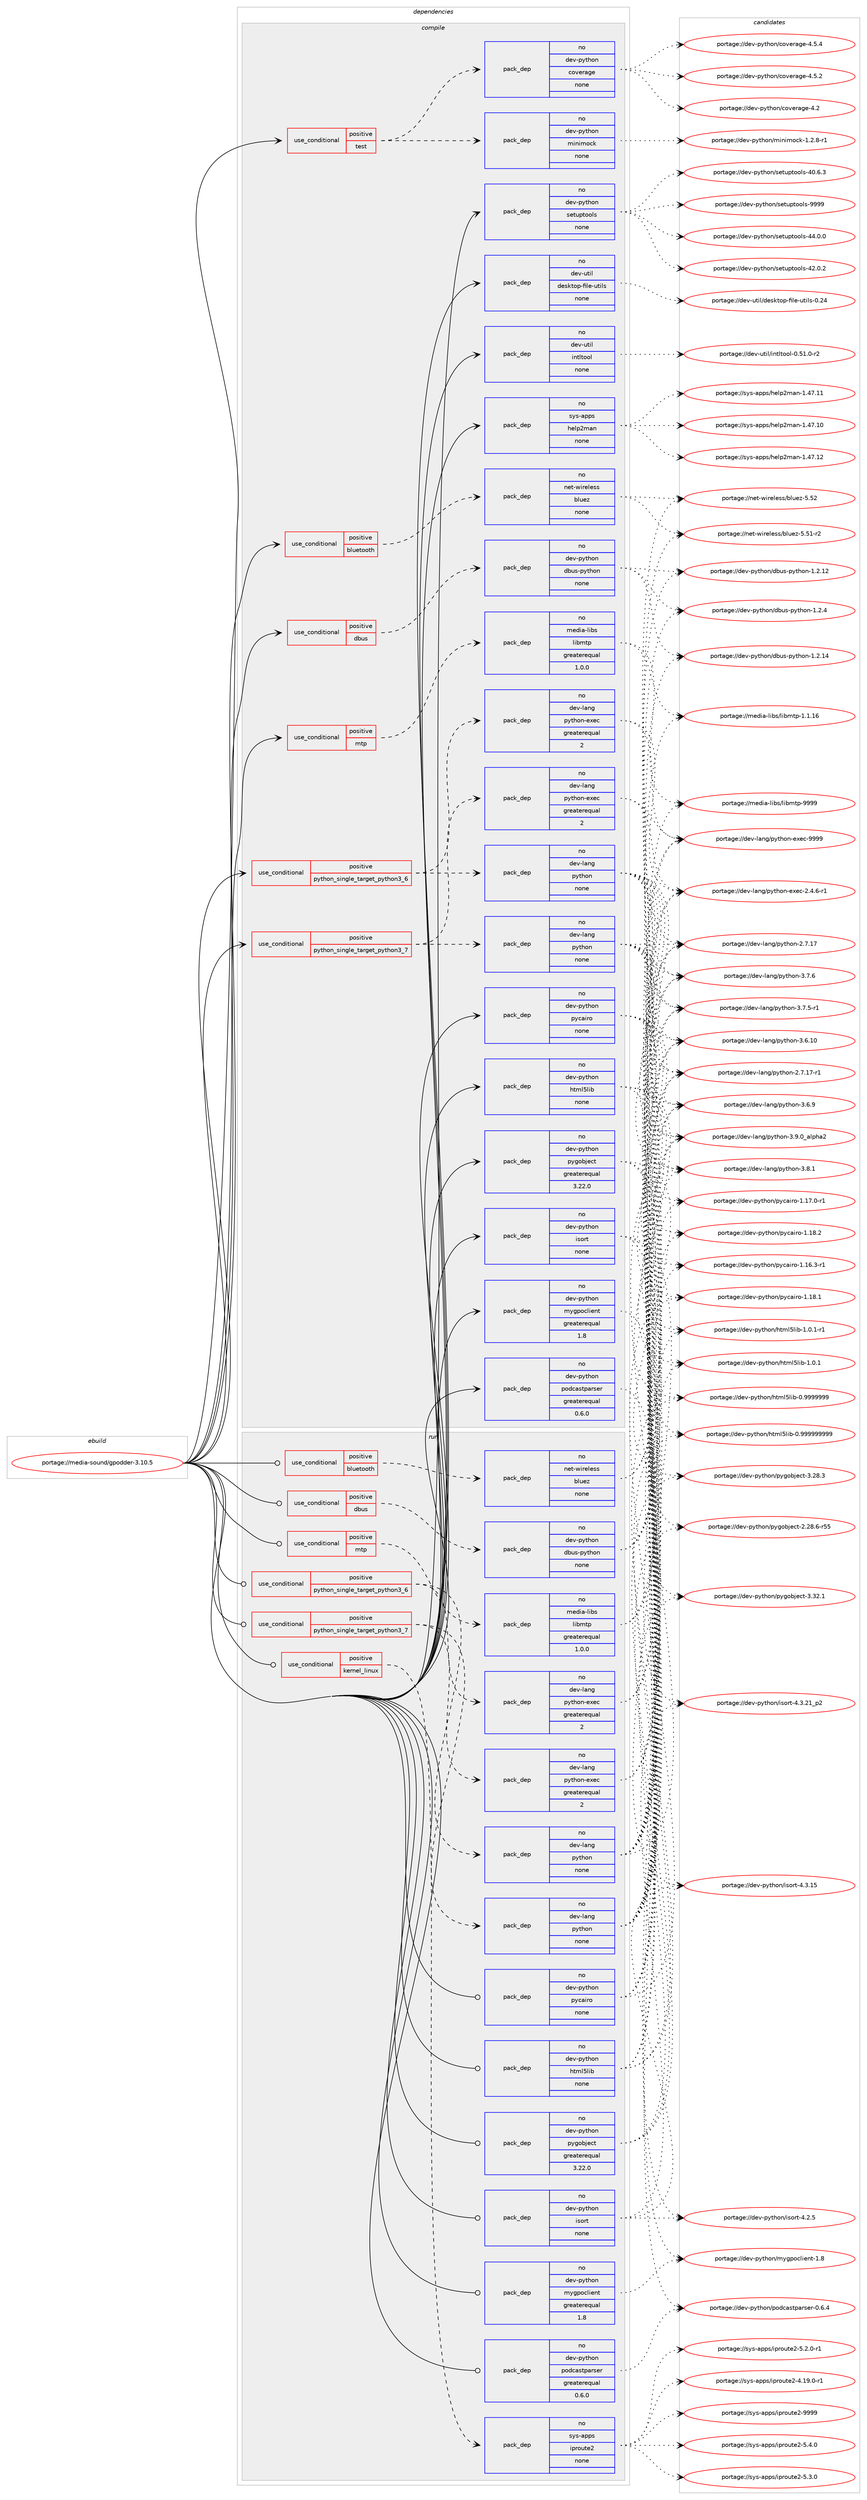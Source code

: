 digraph prolog {

# *************
# Graph options
# *************

newrank=true;
concentrate=true;
compound=true;
graph [rankdir=LR,fontname=Helvetica,fontsize=10,ranksep=1.5];#, ranksep=2.5, nodesep=0.2];
edge  [arrowhead=vee];
node  [fontname=Helvetica,fontsize=10];

# **********
# The ebuild
# **********

subgraph cluster_leftcol {
color=gray;
label=<<i>ebuild</i>>;
id [label="portage://media-sound/gpodder-3.10.5", color=red, width=4, href="../media-sound/gpodder-3.10.5.svg"];
}

# ****************
# The dependencies
# ****************

subgraph cluster_midcol {
color=gray;
label=<<i>dependencies</i>>;
subgraph cluster_compile {
fillcolor="#eeeeee";
style=filled;
label=<<i>compile</i>>;
subgraph cond43776 {
dependency193084 [label=<<TABLE BORDER="0" CELLBORDER="1" CELLSPACING="0" CELLPADDING="4"><TR><TD ROWSPAN="3" CELLPADDING="10">use_conditional</TD></TR><TR><TD>positive</TD></TR><TR><TD>bluetooth</TD></TR></TABLE>>, shape=none, color=red];
subgraph pack146350 {
dependency193085 [label=<<TABLE BORDER="0" CELLBORDER="1" CELLSPACING="0" CELLPADDING="4" WIDTH="220"><TR><TD ROWSPAN="6" CELLPADDING="30">pack_dep</TD></TR><TR><TD WIDTH="110">no</TD></TR><TR><TD>net-wireless</TD></TR><TR><TD>bluez</TD></TR><TR><TD>none</TD></TR><TR><TD></TD></TR></TABLE>>, shape=none, color=blue];
}
dependency193084:e -> dependency193085:w [weight=20,style="dashed",arrowhead="vee"];
}
id:e -> dependency193084:w [weight=20,style="solid",arrowhead="vee"];
subgraph cond43777 {
dependency193086 [label=<<TABLE BORDER="0" CELLBORDER="1" CELLSPACING="0" CELLPADDING="4"><TR><TD ROWSPAN="3" CELLPADDING="10">use_conditional</TD></TR><TR><TD>positive</TD></TR><TR><TD>dbus</TD></TR></TABLE>>, shape=none, color=red];
subgraph pack146351 {
dependency193087 [label=<<TABLE BORDER="0" CELLBORDER="1" CELLSPACING="0" CELLPADDING="4" WIDTH="220"><TR><TD ROWSPAN="6" CELLPADDING="30">pack_dep</TD></TR><TR><TD WIDTH="110">no</TD></TR><TR><TD>dev-python</TD></TR><TR><TD>dbus-python</TD></TR><TR><TD>none</TD></TR><TR><TD></TD></TR></TABLE>>, shape=none, color=blue];
}
dependency193086:e -> dependency193087:w [weight=20,style="dashed",arrowhead="vee"];
}
id:e -> dependency193086:w [weight=20,style="solid",arrowhead="vee"];
subgraph cond43778 {
dependency193088 [label=<<TABLE BORDER="0" CELLBORDER="1" CELLSPACING="0" CELLPADDING="4"><TR><TD ROWSPAN="3" CELLPADDING="10">use_conditional</TD></TR><TR><TD>positive</TD></TR><TR><TD>mtp</TD></TR></TABLE>>, shape=none, color=red];
subgraph pack146352 {
dependency193089 [label=<<TABLE BORDER="0" CELLBORDER="1" CELLSPACING="0" CELLPADDING="4" WIDTH="220"><TR><TD ROWSPAN="6" CELLPADDING="30">pack_dep</TD></TR><TR><TD WIDTH="110">no</TD></TR><TR><TD>media-libs</TD></TR><TR><TD>libmtp</TD></TR><TR><TD>greaterequal</TD></TR><TR><TD>1.0.0</TD></TR></TABLE>>, shape=none, color=blue];
}
dependency193088:e -> dependency193089:w [weight=20,style="dashed",arrowhead="vee"];
}
id:e -> dependency193088:w [weight=20,style="solid",arrowhead="vee"];
subgraph cond43779 {
dependency193090 [label=<<TABLE BORDER="0" CELLBORDER="1" CELLSPACING="0" CELLPADDING="4"><TR><TD ROWSPAN="3" CELLPADDING="10">use_conditional</TD></TR><TR><TD>positive</TD></TR><TR><TD>python_single_target_python3_6</TD></TR></TABLE>>, shape=none, color=red];
subgraph pack146353 {
dependency193091 [label=<<TABLE BORDER="0" CELLBORDER="1" CELLSPACING="0" CELLPADDING="4" WIDTH="220"><TR><TD ROWSPAN="6" CELLPADDING="30">pack_dep</TD></TR><TR><TD WIDTH="110">no</TD></TR><TR><TD>dev-lang</TD></TR><TR><TD>python</TD></TR><TR><TD>none</TD></TR><TR><TD></TD></TR></TABLE>>, shape=none, color=blue];
}
dependency193090:e -> dependency193091:w [weight=20,style="dashed",arrowhead="vee"];
subgraph pack146354 {
dependency193092 [label=<<TABLE BORDER="0" CELLBORDER="1" CELLSPACING="0" CELLPADDING="4" WIDTH="220"><TR><TD ROWSPAN="6" CELLPADDING="30">pack_dep</TD></TR><TR><TD WIDTH="110">no</TD></TR><TR><TD>dev-lang</TD></TR><TR><TD>python-exec</TD></TR><TR><TD>greaterequal</TD></TR><TR><TD>2</TD></TR></TABLE>>, shape=none, color=blue];
}
dependency193090:e -> dependency193092:w [weight=20,style="dashed",arrowhead="vee"];
}
id:e -> dependency193090:w [weight=20,style="solid",arrowhead="vee"];
subgraph cond43780 {
dependency193093 [label=<<TABLE BORDER="0" CELLBORDER="1" CELLSPACING="0" CELLPADDING="4"><TR><TD ROWSPAN="3" CELLPADDING="10">use_conditional</TD></TR><TR><TD>positive</TD></TR><TR><TD>python_single_target_python3_7</TD></TR></TABLE>>, shape=none, color=red];
subgraph pack146355 {
dependency193094 [label=<<TABLE BORDER="0" CELLBORDER="1" CELLSPACING="0" CELLPADDING="4" WIDTH="220"><TR><TD ROWSPAN="6" CELLPADDING="30">pack_dep</TD></TR><TR><TD WIDTH="110">no</TD></TR><TR><TD>dev-lang</TD></TR><TR><TD>python</TD></TR><TR><TD>none</TD></TR><TR><TD></TD></TR></TABLE>>, shape=none, color=blue];
}
dependency193093:e -> dependency193094:w [weight=20,style="dashed",arrowhead="vee"];
subgraph pack146356 {
dependency193095 [label=<<TABLE BORDER="0" CELLBORDER="1" CELLSPACING="0" CELLPADDING="4" WIDTH="220"><TR><TD ROWSPAN="6" CELLPADDING="30">pack_dep</TD></TR><TR><TD WIDTH="110">no</TD></TR><TR><TD>dev-lang</TD></TR><TR><TD>python-exec</TD></TR><TR><TD>greaterequal</TD></TR><TR><TD>2</TD></TR></TABLE>>, shape=none, color=blue];
}
dependency193093:e -> dependency193095:w [weight=20,style="dashed",arrowhead="vee"];
}
id:e -> dependency193093:w [weight=20,style="solid",arrowhead="vee"];
subgraph cond43781 {
dependency193096 [label=<<TABLE BORDER="0" CELLBORDER="1" CELLSPACING="0" CELLPADDING="4"><TR><TD ROWSPAN="3" CELLPADDING="10">use_conditional</TD></TR><TR><TD>positive</TD></TR><TR><TD>test</TD></TR></TABLE>>, shape=none, color=red];
subgraph pack146357 {
dependency193097 [label=<<TABLE BORDER="0" CELLBORDER="1" CELLSPACING="0" CELLPADDING="4" WIDTH="220"><TR><TD ROWSPAN="6" CELLPADDING="30">pack_dep</TD></TR><TR><TD WIDTH="110">no</TD></TR><TR><TD>dev-python</TD></TR><TR><TD>minimock</TD></TR><TR><TD>none</TD></TR><TR><TD></TD></TR></TABLE>>, shape=none, color=blue];
}
dependency193096:e -> dependency193097:w [weight=20,style="dashed",arrowhead="vee"];
subgraph pack146358 {
dependency193098 [label=<<TABLE BORDER="0" CELLBORDER="1" CELLSPACING="0" CELLPADDING="4" WIDTH="220"><TR><TD ROWSPAN="6" CELLPADDING="30">pack_dep</TD></TR><TR><TD WIDTH="110">no</TD></TR><TR><TD>dev-python</TD></TR><TR><TD>coverage</TD></TR><TR><TD>none</TD></TR><TR><TD></TD></TR></TABLE>>, shape=none, color=blue];
}
dependency193096:e -> dependency193098:w [weight=20,style="dashed",arrowhead="vee"];
}
id:e -> dependency193096:w [weight=20,style="solid",arrowhead="vee"];
subgraph pack146359 {
dependency193099 [label=<<TABLE BORDER="0" CELLBORDER="1" CELLSPACING="0" CELLPADDING="4" WIDTH="220"><TR><TD ROWSPAN="6" CELLPADDING="30">pack_dep</TD></TR><TR><TD WIDTH="110">no</TD></TR><TR><TD>dev-python</TD></TR><TR><TD>html5lib</TD></TR><TR><TD>none</TD></TR><TR><TD></TD></TR></TABLE>>, shape=none, color=blue];
}
id:e -> dependency193099:w [weight=20,style="solid",arrowhead="vee"];
subgraph pack146360 {
dependency193100 [label=<<TABLE BORDER="0" CELLBORDER="1" CELLSPACING="0" CELLPADDING="4" WIDTH="220"><TR><TD ROWSPAN="6" CELLPADDING="30">pack_dep</TD></TR><TR><TD WIDTH="110">no</TD></TR><TR><TD>dev-python</TD></TR><TR><TD>isort</TD></TR><TR><TD>none</TD></TR><TR><TD></TD></TR></TABLE>>, shape=none, color=blue];
}
id:e -> dependency193100:w [weight=20,style="solid",arrowhead="vee"];
subgraph pack146361 {
dependency193101 [label=<<TABLE BORDER="0" CELLBORDER="1" CELLSPACING="0" CELLPADDING="4" WIDTH="220"><TR><TD ROWSPAN="6" CELLPADDING="30">pack_dep</TD></TR><TR><TD WIDTH="110">no</TD></TR><TR><TD>dev-python</TD></TR><TR><TD>mygpoclient</TD></TR><TR><TD>greaterequal</TD></TR><TR><TD>1.8</TD></TR></TABLE>>, shape=none, color=blue];
}
id:e -> dependency193101:w [weight=20,style="solid",arrowhead="vee"];
subgraph pack146362 {
dependency193102 [label=<<TABLE BORDER="0" CELLBORDER="1" CELLSPACING="0" CELLPADDING="4" WIDTH="220"><TR><TD ROWSPAN="6" CELLPADDING="30">pack_dep</TD></TR><TR><TD WIDTH="110">no</TD></TR><TR><TD>dev-python</TD></TR><TR><TD>podcastparser</TD></TR><TR><TD>greaterequal</TD></TR><TR><TD>0.6.0</TD></TR></TABLE>>, shape=none, color=blue];
}
id:e -> dependency193102:w [weight=20,style="solid",arrowhead="vee"];
subgraph pack146363 {
dependency193103 [label=<<TABLE BORDER="0" CELLBORDER="1" CELLSPACING="0" CELLPADDING="4" WIDTH="220"><TR><TD ROWSPAN="6" CELLPADDING="30">pack_dep</TD></TR><TR><TD WIDTH="110">no</TD></TR><TR><TD>dev-python</TD></TR><TR><TD>pycairo</TD></TR><TR><TD>none</TD></TR><TR><TD></TD></TR></TABLE>>, shape=none, color=blue];
}
id:e -> dependency193103:w [weight=20,style="solid",arrowhead="vee"];
subgraph pack146364 {
dependency193104 [label=<<TABLE BORDER="0" CELLBORDER="1" CELLSPACING="0" CELLPADDING="4" WIDTH="220"><TR><TD ROWSPAN="6" CELLPADDING="30">pack_dep</TD></TR><TR><TD WIDTH="110">no</TD></TR><TR><TD>dev-python</TD></TR><TR><TD>pygobject</TD></TR><TR><TD>greaterequal</TD></TR><TR><TD>3.22.0</TD></TR></TABLE>>, shape=none, color=blue];
}
id:e -> dependency193104:w [weight=20,style="solid",arrowhead="vee"];
subgraph pack146365 {
dependency193105 [label=<<TABLE BORDER="0" CELLBORDER="1" CELLSPACING="0" CELLPADDING="4" WIDTH="220"><TR><TD ROWSPAN="6" CELLPADDING="30">pack_dep</TD></TR><TR><TD WIDTH="110">no</TD></TR><TR><TD>dev-python</TD></TR><TR><TD>setuptools</TD></TR><TR><TD>none</TD></TR><TR><TD></TD></TR></TABLE>>, shape=none, color=blue];
}
id:e -> dependency193105:w [weight=20,style="solid",arrowhead="vee"];
subgraph pack146366 {
dependency193106 [label=<<TABLE BORDER="0" CELLBORDER="1" CELLSPACING="0" CELLPADDING="4" WIDTH="220"><TR><TD ROWSPAN="6" CELLPADDING="30">pack_dep</TD></TR><TR><TD WIDTH="110">no</TD></TR><TR><TD>dev-util</TD></TR><TR><TD>desktop-file-utils</TD></TR><TR><TD>none</TD></TR><TR><TD></TD></TR></TABLE>>, shape=none, color=blue];
}
id:e -> dependency193106:w [weight=20,style="solid",arrowhead="vee"];
subgraph pack146367 {
dependency193107 [label=<<TABLE BORDER="0" CELLBORDER="1" CELLSPACING="0" CELLPADDING="4" WIDTH="220"><TR><TD ROWSPAN="6" CELLPADDING="30">pack_dep</TD></TR><TR><TD WIDTH="110">no</TD></TR><TR><TD>dev-util</TD></TR><TR><TD>intltool</TD></TR><TR><TD>none</TD></TR><TR><TD></TD></TR></TABLE>>, shape=none, color=blue];
}
id:e -> dependency193107:w [weight=20,style="solid",arrowhead="vee"];
subgraph pack146368 {
dependency193108 [label=<<TABLE BORDER="0" CELLBORDER="1" CELLSPACING="0" CELLPADDING="4" WIDTH="220"><TR><TD ROWSPAN="6" CELLPADDING="30">pack_dep</TD></TR><TR><TD WIDTH="110">no</TD></TR><TR><TD>sys-apps</TD></TR><TR><TD>help2man</TD></TR><TR><TD>none</TD></TR><TR><TD></TD></TR></TABLE>>, shape=none, color=blue];
}
id:e -> dependency193108:w [weight=20,style="solid",arrowhead="vee"];
}
subgraph cluster_compileandrun {
fillcolor="#eeeeee";
style=filled;
label=<<i>compile and run</i>>;
}
subgraph cluster_run {
fillcolor="#eeeeee";
style=filled;
label=<<i>run</i>>;
subgraph cond43782 {
dependency193109 [label=<<TABLE BORDER="0" CELLBORDER="1" CELLSPACING="0" CELLPADDING="4"><TR><TD ROWSPAN="3" CELLPADDING="10">use_conditional</TD></TR><TR><TD>positive</TD></TR><TR><TD>bluetooth</TD></TR></TABLE>>, shape=none, color=red];
subgraph pack146369 {
dependency193110 [label=<<TABLE BORDER="0" CELLBORDER="1" CELLSPACING="0" CELLPADDING="4" WIDTH="220"><TR><TD ROWSPAN="6" CELLPADDING="30">pack_dep</TD></TR><TR><TD WIDTH="110">no</TD></TR><TR><TD>net-wireless</TD></TR><TR><TD>bluez</TD></TR><TR><TD>none</TD></TR><TR><TD></TD></TR></TABLE>>, shape=none, color=blue];
}
dependency193109:e -> dependency193110:w [weight=20,style="dashed",arrowhead="vee"];
}
id:e -> dependency193109:w [weight=20,style="solid",arrowhead="odot"];
subgraph cond43783 {
dependency193111 [label=<<TABLE BORDER="0" CELLBORDER="1" CELLSPACING="0" CELLPADDING="4"><TR><TD ROWSPAN="3" CELLPADDING="10">use_conditional</TD></TR><TR><TD>positive</TD></TR><TR><TD>dbus</TD></TR></TABLE>>, shape=none, color=red];
subgraph pack146370 {
dependency193112 [label=<<TABLE BORDER="0" CELLBORDER="1" CELLSPACING="0" CELLPADDING="4" WIDTH="220"><TR><TD ROWSPAN="6" CELLPADDING="30">pack_dep</TD></TR><TR><TD WIDTH="110">no</TD></TR><TR><TD>dev-python</TD></TR><TR><TD>dbus-python</TD></TR><TR><TD>none</TD></TR><TR><TD></TD></TR></TABLE>>, shape=none, color=blue];
}
dependency193111:e -> dependency193112:w [weight=20,style="dashed",arrowhead="vee"];
}
id:e -> dependency193111:w [weight=20,style="solid",arrowhead="odot"];
subgraph cond43784 {
dependency193113 [label=<<TABLE BORDER="0" CELLBORDER="1" CELLSPACING="0" CELLPADDING="4"><TR><TD ROWSPAN="3" CELLPADDING="10">use_conditional</TD></TR><TR><TD>positive</TD></TR><TR><TD>kernel_linux</TD></TR></TABLE>>, shape=none, color=red];
subgraph pack146371 {
dependency193114 [label=<<TABLE BORDER="0" CELLBORDER="1" CELLSPACING="0" CELLPADDING="4" WIDTH="220"><TR><TD ROWSPAN="6" CELLPADDING="30">pack_dep</TD></TR><TR><TD WIDTH="110">no</TD></TR><TR><TD>sys-apps</TD></TR><TR><TD>iproute2</TD></TR><TR><TD>none</TD></TR><TR><TD></TD></TR></TABLE>>, shape=none, color=blue];
}
dependency193113:e -> dependency193114:w [weight=20,style="dashed",arrowhead="vee"];
}
id:e -> dependency193113:w [weight=20,style="solid",arrowhead="odot"];
subgraph cond43785 {
dependency193115 [label=<<TABLE BORDER="0" CELLBORDER="1" CELLSPACING="0" CELLPADDING="4"><TR><TD ROWSPAN="3" CELLPADDING="10">use_conditional</TD></TR><TR><TD>positive</TD></TR><TR><TD>mtp</TD></TR></TABLE>>, shape=none, color=red];
subgraph pack146372 {
dependency193116 [label=<<TABLE BORDER="0" CELLBORDER="1" CELLSPACING="0" CELLPADDING="4" WIDTH="220"><TR><TD ROWSPAN="6" CELLPADDING="30">pack_dep</TD></TR><TR><TD WIDTH="110">no</TD></TR><TR><TD>media-libs</TD></TR><TR><TD>libmtp</TD></TR><TR><TD>greaterequal</TD></TR><TR><TD>1.0.0</TD></TR></TABLE>>, shape=none, color=blue];
}
dependency193115:e -> dependency193116:w [weight=20,style="dashed",arrowhead="vee"];
}
id:e -> dependency193115:w [weight=20,style="solid",arrowhead="odot"];
subgraph cond43786 {
dependency193117 [label=<<TABLE BORDER="0" CELLBORDER="1" CELLSPACING="0" CELLPADDING="4"><TR><TD ROWSPAN="3" CELLPADDING="10">use_conditional</TD></TR><TR><TD>positive</TD></TR><TR><TD>python_single_target_python3_6</TD></TR></TABLE>>, shape=none, color=red];
subgraph pack146373 {
dependency193118 [label=<<TABLE BORDER="0" CELLBORDER="1" CELLSPACING="0" CELLPADDING="4" WIDTH="220"><TR><TD ROWSPAN="6" CELLPADDING="30">pack_dep</TD></TR><TR><TD WIDTH="110">no</TD></TR><TR><TD>dev-lang</TD></TR><TR><TD>python</TD></TR><TR><TD>none</TD></TR><TR><TD></TD></TR></TABLE>>, shape=none, color=blue];
}
dependency193117:e -> dependency193118:w [weight=20,style="dashed",arrowhead="vee"];
subgraph pack146374 {
dependency193119 [label=<<TABLE BORDER="0" CELLBORDER="1" CELLSPACING="0" CELLPADDING="4" WIDTH="220"><TR><TD ROWSPAN="6" CELLPADDING="30">pack_dep</TD></TR><TR><TD WIDTH="110">no</TD></TR><TR><TD>dev-lang</TD></TR><TR><TD>python-exec</TD></TR><TR><TD>greaterequal</TD></TR><TR><TD>2</TD></TR></TABLE>>, shape=none, color=blue];
}
dependency193117:e -> dependency193119:w [weight=20,style="dashed",arrowhead="vee"];
}
id:e -> dependency193117:w [weight=20,style="solid",arrowhead="odot"];
subgraph cond43787 {
dependency193120 [label=<<TABLE BORDER="0" CELLBORDER="1" CELLSPACING="0" CELLPADDING="4"><TR><TD ROWSPAN="3" CELLPADDING="10">use_conditional</TD></TR><TR><TD>positive</TD></TR><TR><TD>python_single_target_python3_7</TD></TR></TABLE>>, shape=none, color=red];
subgraph pack146375 {
dependency193121 [label=<<TABLE BORDER="0" CELLBORDER="1" CELLSPACING="0" CELLPADDING="4" WIDTH="220"><TR><TD ROWSPAN="6" CELLPADDING="30">pack_dep</TD></TR><TR><TD WIDTH="110">no</TD></TR><TR><TD>dev-lang</TD></TR><TR><TD>python</TD></TR><TR><TD>none</TD></TR><TR><TD></TD></TR></TABLE>>, shape=none, color=blue];
}
dependency193120:e -> dependency193121:w [weight=20,style="dashed",arrowhead="vee"];
subgraph pack146376 {
dependency193122 [label=<<TABLE BORDER="0" CELLBORDER="1" CELLSPACING="0" CELLPADDING="4" WIDTH="220"><TR><TD ROWSPAN="6" CELLPADDING="30">pack_dep</TD></TR><TR><TD WIDTH="110">no</TD></TR><TR><TD>dev-lang</TD></TR><TR><TD>python-exec</TD></TR><TR><TD>greaterequal</TD></TR><TR><TD>2</TD></TR></TABLE>>, shape=none, color=blue];
}
dependency193120:e -> dependency193122:w [weight=20,style="dashed",arrowhead="vee"];
}
id:e -> dependency193120:w [weight=20,style="solid",arrowhead="odot"];
subgraph pack146377 {
dependency193123 [label=<<TABLE BORDER="0" CELLBORDER="1" CELLSPACING="0" CELLPADDING="4" WIDTH="220"><TR><TD ROWSPAN="6" CELLPADDING="30">pack_dep</TD></TR><TR><TD WIDTH="110">no</TD></TR><TR><TD>dev-python</TD></TR><TR><TD>html5lib</TD></TR><TR><TD>none</TD></TR><TR><TD></TD></TR></TABLE>>, shape=none, color=blue];
}
id:e -> dependency193123:w [weight=20,style="solid",arrowhead="odot"];
subgraph pack146378 {
dependency193124 [label=<<TABLE BORDER="0" CELLBORDER="1" CELLSPACING="0" CELLPADDING="4" WIDTH="220"><TR><TD ROWSPAN="6" CELLPADDING="30">pack_dep</TD></TR><TR><TD WIDTH="110">no</TD></TR><TR><TD>dev-python</TD></TR><TR><TD>isort</TD></TR><TR><TD>none</TD></TR><TR><TD></TD></TR></TABLE>>, shape=none, color=blue];
}
id:e -> dependency193124:w [weight=20,style="solid",arrowhead="odot"];
subgraph pack146379 {
dependency193125 [label=<<TABLE BORDER="0" CELLBORDER="1" CELLSPACING="0" CELLPADDING="4" WIDTH="220"><TR><TD ROWSPAN="6" CELLPADDING="30">pack_dep</TD></TR><TR><TD WIDTH="110">no</TD></TR><TR><TD>dev-python</TD></TR><TR><TD>mygpoclient</TD></TR><TR><TD>greaterequal</TD></TR><TR><TD>1.8</TD></TR></TABLE>>, shape=none, color=blue];
}
id:e -> dependency193125:w [weight=20,style="solid",arrowhead="odot"];
subgraph pack146380 {
dependency193126 [label=<<TABLE BORDER="0" CELLBORDER="1" CELLSPACING="0" CELLPADDING="4" WIDTH="220"><TR><TD ROWSPAN="6" CELLPADDING="30">pack_dep</TD></TR><TR><TD WIDTH="110">no</TD></TR><TR><TD>dev-python</TD></TR><TR><TD>podcastparser</TD></TR><TR><TD>greaterequal</TD></TR><TR><TD>0.6.0</TD></TR></TABLE>>, shape=none, color=blue];
}
id:e -> dependency193126:w [weight=20,style="solid",arrowhead="odot"];
subgraph pack146381 {
dependency193127 [label=<<TABLE BORDER="0" CELLBORDER="1" CELLSPACING="0" CELLPADDING="4" WIDTH="220"><TR><TD ROWSPAN="6" CELLPADDING="30">pack_dep</TD></TR><TR><TD WIDTH="110">no</TD></TR><TR><TD>dev-python</TD></TR><TR><TD>pycairo</TD></TR><TR><TD>none</TD></TR><TR><TD></TD></TR></TABLE>>, shape=none, color=blue];
}
id:e -> dependency193127:w [weight=20,style="solid",arrowhead="odot"];
subgraph pack146382 {
dependency193128 [label=<<TABLE BORDER="0" CELLBORDER="1" CELLSPACING="0" CELLPADDING="4" WIDTH="220"><TR><TD ROWSPAN="6" CELLPADDING="30">pack_dep</TD></TR><TR><TD WIDTH="110">no</TD></TR><TR><TD>dev-python</TD></TR><TR><TD>pygobject</TD></TR><TR><TD>greaterequal</TD></TR><TR><TD>3.22.0</TD></TR></TABLE>>, shape=none, color=blue];
}
id:e -> dependency193128:w [weight=20,style="solid",arrowhead="odot"];
}
}

# **************
# The candidates
# **************

subgraph cluster_choices {
rank=same;
color=gray;
label=<<i>candidates</i>>;

subgraph choice146350 {
color=black;
nodesep=1;
choice1101011164511910511410110810111511547981081171011224553465350 [label="portage://net-wireless/bluez-5.52", color=red, width=4,href="../net-wireless/bluez-5.52.svg"];
choice11010111645119105114101108101115115479810811710112245534653494511450 [label="portage://net-wireless/bluez-5.51-r2", color=red, width=4,href="../net-wireless/bluez-5.51-r2.svg"];
dependency193085:e -> choice1101011164511910511410110810111511547981081171011224553465350:w [style=dotted,weight="100"];
dependency193085:e -> choice11010111645119105114101108101115115479810811710112245534653494511450:w [style=dotted,weight="100"];
}
subgraph choice146351 {
color=black;
nodesep=1;
choice10010111845112121116104111110471009811711545112121116104111110454946504652 [label="portage://dev-python/dbus-python-1.2.4", color=red, width=4,href="../dev-python/dbus-python-1.2.4.svg"];
choice1001011184511212111610411111047100981171154511212111610411111045494650464952 [label="portage://dev-python/dbus-python-1.2.14", color=red, width=4,href="../dev-python/dbus-python-1.2.14.svg"];
choice1001011184511212111610411111047100981171154511212111610411111045494650464950 [label="portage://dev-python/dbus-python-1.2.12", color=red, width=4,href="../dev-python/dbus-python-1.2.12.svg"];
dependency193087:e -> choice10010111845112121116104111110471009811711545112121116104111110454946504652:w [style=dotted,weight="100"];
dependency193087:e -> choice1001011184511212111610411111047100981171154511212111610411111045494650464952:w [style=dotted,weight="100"];
dependency193087:e -> choice1001011184511212111610411111047100981171154511212111610411111045494650464950:w [style=dotted,weight="100"];
}
subgraph choice146352 {
color=black;
nodesep=1;
choice10910110010597451081059811547108105981091161124557575757 [label="portage://media-libs/libmtp-9999", color=red, width=4,href="../media-libs/libmtp-9999.svg"];
choice109101100105974510810598115471081059810911611245494649464954 [label="portage://media-libs/libmtp-1.1.16", color=red, width=4,href="../media-libs/libmtp-1.1.16.svg"];
dependency193089:e -> choice10910110010597451081059811547108105981091161124557575757:w [style=dotted,weight="100"];
dependency193089:e -> choice109101100105974510810598115471081059810911611245494649464954:w [style=dotted,weight="100"];
}
subgraph choice146353 {
color=black;
nodesep=1;
choice10010111845108971101034711212111610411111045514657464895971081121049750 [label="portage://dev-lang/python-3.9.0_alpha2", color=red, width=4,href="../dev-lang/python-3.9.0_alpha2.svg"];
choice100101118451089711010347112121116104111110455146564649 [label="portage://dev-lang/python-3.8.1", color=red, width=4,href="../dev-lang/python-3.8.1.svg"];
choice100101118451089711010347112121116104111110455146554654 [label="portage://dev-lang/python-3.7.6", color=red, width=4,href="../dev-lang/python-3.7.6.svg"];
choice1001011184510897110103471121211161041111104551465546534511449 [label="portage://dev-lang/python-3.7.5-r1", color=red, width=4,href="../dev-lang/python-3.7.5-r1.svg"];
choice100101118451089711010347112121116104111110455146544657 [label="portage://dev-lang/python-3.6.9", color=red, width=4,href="../dev-lang/python-3.6.9.svg"];
choice10010111845108971101034711212111610411111045514654464948 [label="portage://dev-lang/python-3.6.10", color=red, width=4,href="../dev-lang/python-3.6.10.svg"];
choice100101118451089711010347112121116104111110455046554649554511449 [label="portage://dev-lang/python-2.7.17-r1", color=red, width=4,href="../dev-lang/python-2.7.17-r1.svg"];
choice10010111845108971101034711212111610411111045504655464955 [label="portage://dev-lang/python-2.7.17", color=red, width=4,href="../dev-lang/python-2.7.17.svg"];
dependency193091:e -> choice10010111845108971101034711212111610411111045514657464895971081121049750:w [style=dotted,weight="100"];
dependency193091:e -> choice100101118451089711010347112121116104111110455146564649:w [style=dotted,weight="100"];
dependency193091:e -> choice100101118451089711010347112121116104111110455146554654:w [style=dotted,weight="100"];
dependency193091:e -> choice1001011184510897110103471121211161041111104551465546534511449:w [style=dotted,weight="100"];
dependency193091:e -> choice100101118451089711010347112121116104111110455146544657:w [style=dotted,weight="100"];
dependency193091:e -> choice10010111845108971101034711212111610411111045514654464948:w [style=dotted,weight="100"];
dependency193091:e -> choice100101118451089711010347112121116104111110455046554649554511449:w [style=dotted,weight="100"];
dependency193091:e -> choice10010111845108971101034711212111610411111045504655464955:w [style=dotted,weight="100"];
}
subgraph choice146354 {
color=black;
nodesep=1;
choice10010111845108971101034711212111610411111045101120101994557575757 [label="portage://dev-lang/python-exec-9999", color=red, width=4,href="../dev-lang/python-exec-9999.svg"];
choice10010111845108971101034711212111610411111045101120101994550465246544511449 [label="portage://dev-lang/python-exec-2.4.6-r1", color=red, width=4,href="../dev-lang/python-exec-2.4.6-r1.svg"];
dependency193092:e -> choice10010111845108971101034711212111610411111045101120101994557575757:w [style=dotted,weight="100"];
dependency193092:e -> choice10010111845108971101034711212111610411111045101120101994550465246544511449:w [style=dotted,weight="100"];
}
subgraph choice146355 {
color=black;
nodesep=1;
choice10010111845108971101034711212111610411111045514657464895971081121049750 [label="portage://dev-lang/python-3.9.0_alpha2", color=red, width=4,href="../dev-lang/python-3.9.0_alpha2.svg"];
choice100101118451089711010347112121116104111110455146564649 [label="portage://dev-lang/python-3.8.1", color=red, width=4,href="../dev-lang/python-3.8.1.svg"];
choice100101118451089711010347112121116104111110455146554654 [label="portage://dev-lang/python-3.7.6", color=red, width=4,href="../dev-lang/python-3.7.6.svg"];
choice1001011184510897110103471121211161041111104551465546534511449 [label="portage://dev-lang/python-3.7.5-r1", color=red, width=4,href="../dev-lang/python-3.7.5-r1.svg"];
choice100101118451089711010347112121116104111110455146544657 [label="portage://dev-lang/python-3.6.9", color=red, width=4,href="../dev-lang/python-3.6.9.svg"];
choice10010111845108971101034711212111610411111045514654464948 [label="portage://dev-lang/python-3.6.10", color=red, width=4,href="../dev-lang/python-3.6.10.svg"];
choice100101118451089711010347112121116104111110455046554649554511449 [label="portage://dev-lang/python-2.7.17-r1", color=red, width=4,href="../dev-lang/python-2.7.17-r1.svg"];
choice10010111845108971101034711212111610411111045504655464955 [label="portage://dev-lang/python-2.7.17", color=red, width=4,href="../dev-lang/python-2.7.17.svg"];
dependency193094:e -> choice10010111845108971101034711212111610411111045514657464895971081121049750:w [style=dotted,weight="100"];
dependency193094:e -> choice100101118451089711010347112121116104111110455146564649:w [style=dotted,weight="100"];
dependency193094:e -> choice100101118451089711010347112121116104111110455146554654:w [style=dotted,weight="100"];
dependency193094:e -> choice1001011184510897110103471121211161041111104551465546534511449:w [style=dotted,weight="100"];
dependency193094:e -> choice100101118451089711010347112121116104111110455146544657:w [style=dotted,weight="100"];
dependency193094:e -> choice10010111845108971101034711212111610411111045514654464948:w [style=dotted,weight="100"];
dependency193094:e -> choice100101118451089711010347112121116104111110455046554649554511449:w [style=dotted,weight="100"];
dependency193094:e -> choice10010111845108971101034711212111610411111045504655464955:w [style=dotted,weight="100"];
}
subgraph choice146356 {
color=black;
nodesep=1;
choice10010111845108971101034711212111610411111045101120101994557575757 [label="portage://dev-lang/python-exec-9999", color=red, width=4,href="../dev-lang/python-exec-9999.svg"];
choice10010111845108971101034711212111610411111045101120101994550465246544511449 [label="portage://dev-lang/python-exec-2.4.6-r1", color=red, width=4,href="../dev-lang/python-exec-2.4.6-r1.svg"];
dependency193095:e -> choice10010111845108971101034711212111610411111045101120101994557575757:w [style=dotted,weight="100"];
dependency193095:e -> choice10010111845108971101034711212111610411111045101120101994550465246544511449:w [style=dotted,weight="100"];
}
subgraph choice146357 {
color=black;
nodesep=1;
choice1001011184511212111610411111047109105110105109111991074549465046564511449 [label="portage://dev-python/minimock-1.2.8-r1", color=red, width=4,href="../dev-python/minimock-1.2.8-r1.svg"];
dependency193097:e -> choice1001011184511212111610411111047109105110105109111991074549465046564511449:w [style=dotted,weight="100"];
}
subgraph choice146358 {
color=black;
nodesep=1;
choice10010111845112121116104111110479911111810111497103101455246534652 [label="portage://dev-python/coverage-4.5.4", color=red, width=4,href="../dev-python/coverage-4.5.4.svg"];
choice10010111845112121116104111110479911111810111497103101455246534650 [label="portage://dev-python/coverage-4.5.2", color=red, width=4,href="../dev-python/coverage-4.5.2.svg"];
choice1001011184511212111610411111047991111181011149710310145524650 [label="portage://dev-python/coverage-4.2", color=red, width=4,href="../dev-python/coverage-4.2.svg"];
dependency193098:e -> choice10010111845112121116104111110479911111810111497103101455246534652:w [style=dotted,weight="100"];
dependency193098:e -> choice10010111845112121116104111110479911111810111497103101455246534650:w [style=dotted,weight="100"];
dependency193098:e -> choice1001011184511212111610411111047991111181011149710310145524650:w [style=dotted,weight="100"];
}
subgraph choice146359 {
color=black;
nodesep=1;
choice100101118451121211161041111104710411610910853108105984549464846494511449 [label="portage://dev-python/html5lib-1.0.1-r1", color=red, width=4,href="../dev-python/html5lib-1.0.1-r1.svg"];
choice10010111845112121116104111110471041161091085310810598454946484649 [label="portage://dev-python/html5lib-1.0.1", color=red, width=4,href="../dev-python/html5lib-1.0.1.svg"];
choice10010111845112121116104111110471041161091085310810598454846575757575757575757 [label="portage://dev-python/html5lib-0.999999999", color=red, width=4,href="../dev-python/html5lib-0.999999999.svg"];
choice1001011184511212111610411111047104116109108531081059845484657575757575757 [label="portage://dev-python/html5lib-0.9999999", color=red, width=4,href="../dev-python/html5lib-0.9999999.svg"];
dependency193099:e -> choice100101118451121211161041111104710411610910853108105984549464846494511449:w [style=dotted,weight="100"];
dependency193099:e -> choice10010111845112121116104111110471041161091085310810598454946484649:w [style=dotted,weight="100"];
dependency193099:e -> choice10010111845112121116104111110471041161091085310810598454846575757575757575757:w [style=dotted,weight="100"];
dependency193099:e -> choice1001011184511212111610411111047104116109108531081059845484657575757575757:w [style=dotted,weight="100"];
}
subgraph choice146360 {
color=black;
nodesep=1;
choice1001011184511212111610411111047105115111114116455246514650499511250 [label="portage://dev-python/isort-4.3.21_p2", color=red, width=4,href="../dev-python/isort-4.3.21_p2.svg"];
choice100101118451121211161041111104710511511111411645524651464953 [label="portage://dev-python/isort-4.3.15", color=red, width=4,href="../dev-python/isort-4.3.15.svg"];
choice1001011184511212111610411111047105115111114116455246504653 [label="portage://dev-python/isort-4.2.5", color=red, width=4,href="../dev-python/isort-4.2.5.svg"];
dependency193100:e -> choice1001011184511212111610411111047105115111114116455246514650499511250:w [style=dotted,weight="100"];
dependency193100:e -> choice100101118451121211161041111104710511511111411645524651464953:w [style=dotted,weight="100"];
dependency193100:e -> choice1001011184511212111610411111047105115111114116455246504653:w [style=dotted,weight="100"];
}
subgraph choice146361 {
color=black;
nodesep=1;
choice10010111845112121116104111110471091211031121119910810510111011645494656 [label="portage://dev-python/mygpoclient-1.8", color=red, width=4,href="../dev-python/mygpoclient-1.8.svg"];
dependency193101:e -> choice10010111845112121116104111110471091211031121119910810510111011645494656:w [style=dotted,weight="100"];
}
subgraph choice146362 {
color=black;
nodesep=1;
choice1001011184511212111610411111047112111100999711511611297114115101114454846544652 [label="portage://dev-python/podcastparser-0.6.4", color=red, width=4,href="../dev-python/podcastparser-0.6.4.svg"];
dependency193102:e -> choice1001011184511212111610411111047112111100999711511611297114115101114454846544652:w [style=dotted,weight="100"];
}
subgraph choice146363 {
color=black;
nodesep=1;
choice1001011184511212111610411111047112121999710511411145494649564650 [label="portage://dev-python/pycairo-1.18.2", color=red, width=4,href="../dev-python/pycairo-1.18.2.svg"];
choice1001011184511212111610411111047112121999710511411145494649564649 [label="portage://dev-python/pycairo-1.18.1", color=red, width=4,href="../dev-python/pycairo-1.18.1.svg"];
choice10010111845112121116104111110471121219997105114111454946495546484511449 [label="portage://dev-python/pycairo-1.17.0-r1", color=red, width=4,href="../dev-python/pycairo-1.17.0-r1.svg"];
choice10010111845112121116104111110471121219997105114111454946495446514511449 [label="portage://dev-python/pycairo-1.16.3-r1", color=red, width=4,href="../dev-python/pycairo-1.16.3-r1.svg"];
dependency193103:e -> choice1001011184511212111610411111047112121999710511411145494649564650:w [style=dotted,weight="100"];
dependency193103:e -> choice1001011184511212111610411111047112121999710511411145494649564649:w [style=dotted,weight="100"];
dependency193103:e -> choice10010111845112121116104111110471121219997105114111454946495546484511449:w [style=dotted,weight="100"];
dependency193103:e -> choice10010111845112121116104111110471121219997105114111454946495446514511449:w [style=dotted,weight="100"];
}
subgraph choice146364 {
color=black;
nodesep=1;
choice1001011184511212111610411111047112121103111981061019911645514651504649 [label="portage://dev-python/pygobject-3.32.1", color=red, width=4,href="../dev-python/pygobject-3.32.1.svg"];
choice1001011184511212111610411111047112121103111981061019911645514650564651 [label="portage://dev-python/pygobject-3.28.3", color=red, width=4,href="../dev-python/pygobject-3.28.3.svg"];
choice1001011184511212111610411111047112121103111981061019911645504650564654451145353 [label="portage://dev-python/pygobject-2.28.6-r55", color=red, width=4,href="../dev-python/pygobject-2.28.6-r55.svg"];
dependency193104:e -> choice1001011184511212111610411111047112121103111981061019911645514651504649:w [style=dotted,weight="100"];
dependency193104:e -> choice1001011184511212111610411111047112121103111981061019911645514650564651:w [style=dotted,weight="100"];
dependency193104:e -> choice1001011184511212111610411111047112121103111981061019911645504650564654451145353:w [style=dotted,weight="100"];
}
subgraph choice146365 {
color=black;
nodesep=1;
choice10010111845112121116104111110471151011161171121161111111081154557575757 [label="portage://dev-python/setuptools-9999", color=red, width=4,href="../dev-python/setuptools-9999.svg"];
choice100101118451121211161041111104711510111611711211611111110811545525246484648 [label="portage://dev-python/setuptools-44.0.0", color=red, width=4,href="../dev-python/setuptools-44.0.0.svg"];
choice100101118451121211161041111104711510111611711211611111110811545525046484650 [label="portage://dev-python/setuptools-42.0.2", color=red, width=4,href="../dev-python/setuptools-42.0.2.svg"];
choice100101118451121211161041111104711510111611711211611111110811545524846544651 [label="portage://dev-python/setuptools-40.6.3", color=red, width=4,href="../dev-python/setuptools-40.6.3.svg"];
dependency193105:e -> choice10010111845112121116104111110471151011161171121161111111081154557575757:w [style=dotted,weight="100"];
dependency193105:e -> choice100101118451121211161041111104711510111611711211611111110811545525246484648:w [style=dotted,weight="100"];
dependency193105:e -> choice100101118451121211161041111104711510111611711211611111110811545525046484650:w [style=dotted,weight="100"];
dependency193105:e -> choice100101118451121211161041111104711510111611711211611111110811545524846544651:w [style=dotted,weight="100"];
}
subgraph choice146366 {
color=black;
nodesep=1;
choice100101118451171161051084710010111510711611111245102105108101451171161051081154548465052 [label="portage://dev-util/desktop-file-utils-0.24", color=red, width=4,href="../dev-util/desktop-file-utils-0.24.svg"];
dependency193106:e -> choice100101118451171161051084710010111510711611111245102105108101451171161051081154548465052:w [style=dotted,weight="100"];
}
subgraph choice146367 {
color=black;
nodesep=1;
choice1001011184511711610510847105110116108116111111108454846534946484511450 [label="portage://dev-util/intltool-0.51.0-r2", color=red, width=4,href="../dev-util/intltool-0.51.0-r2.svg"];
dependency193107:e -> choice1001011184511711610510847105110116108116111111108454846534946484511450:w [style=dotted,weight="100"];
}
subgraph choice146368 {
color=black;
nodesep=1;
choice11512111545971121121154710410110811250109971104549465255464950 [label="portage://sys-apps/help2man-1.47.12", color=red, width=4,href="../sys-apps/help2man-1.47.12.svg"];
choice11512111545971121121154710410110811250109971104549465255464949 [label="portage://sys-apps/help2man-1.47.11", color=red, width=4,href="../sys-apps/help2man-1.47.11.svg"];
choice11512111545971121121154710410110811250109971104549465255464948 [label="portage://sys-apps/help2man-1.47.10", color=red, width=4,href="../sys-apps/help2man-1.47.10.svg"];
dependency193108:e -> choice11512111545971121121154710410110811250109971104549465255464950:w [style=dotted,weight="100"];
dependency193108:e -> choice11512111545971121121154710410110811250109971104549465255464949:w [style=dotted,weight="100"];
dependency193108:e -> choice11512111545971121121154710410110811250109971104549465255464948:w [style=dotted,weight="100"];
}
subgraph choice146369 {
color=black;
nodesep=1;
choice1101011164511910511410110810111511547981081171011224553465350 [label="portage://net-wireless/bluez-5.52", color=red, width=4,href="../net-wireless/bluez-5.52.svg"];
choice11010111645119105114101108101115115479810811710112245534653494511450 [label="portage://net-wireless/bluez-5.51-r2", color=red, width=4,href="../net-wireless/bluez-5.51-r2.svg"];
dependency193110:e -> choice1101011164511910511410110810111511547981081171011224553465350:w [style=dotted,weight="100"];
dependency193110:e -> choice11010111645119105114101108101115115479810811710112245534653494511450:w [style=dotted,weight="100"];
}
subgraph choice146370 {
color=black;
nodesep=1;
choice10010111845112121116104111110471009811711545112121116104111110454946504652 [label="portage://dev-python/dbus-python-1.2.4", color=red, width=4,href="../dev-python/dbus-python-1.2.4.svg"];
choice1001011184511212111610411111047100981171154511212111610411111045494650464952 [label="portage://dev-python/dbus-python-1.2.14", color=red, width=4,href="../dev-python/dbus-python-1.2.14.svg"];
choice1001011184511212111610411111047100981171154511212111610411111045494650464950 [label="portage://dev-python/dbus-python-1.2.12", color=red, width=4,href="../dev-python/dbus-python-1.2.12.svg"];
dependency193112:e -> choice10010111845112121116104111110471009811711545112121116104111110454946504652:w [style=dotted,weight="100"];
dependency193112:e -> choice1001011184511212111610411111047100981171154511212111610411111045494650464952:w [style=dotted,weight="100"];
dependency193112:e -> choice1001011184511212111610411111047100981171154511212111610411111045494650464950:w [style=dotted,weight="100"];
}
subgraph choice146371 {
color=black;
nodesep=1;
choice115121115459711211211547105112114111117116101504557575757 [label="portage://sys-apps/iproute2-9999", color=red, width=4,href="../sys-apps/iproute2-9999.svg"];
choice11512111545971121121154710511211411111711610150455346524648 [label="portage://sys-apps/iproute2-5.4.0", color=red, width=4,href="../sys-apps/iproute2-5.4.0.svg"];
choice11512111545971121121154710511211411111711610150455346514648 [label="portage://sys-apps/iproute2-5.3.0", color=red, width=4,href="../sys-apps/iproute2-5.3.0.svg"];
choice115121115459711211211547105112114111117116101504553465046484511449 [label="portage://sys-apps/iproute2-5.2.0-r1", color=red, width=4,href="../sys-apps/iproute2-5.2.0-r1.svg"];
choice11512111545971121121154710511211411111711610150455246495746484511449 [label="portage://sys-apps/iproute2-4.19.0-r1", color=red, width=4,href="../sys-apps/iproute2-4.19.0-r1.svg"];
dependency193114:e -> choice115121115459711211211547105112114111117116101504557575757:w [style=dotted,weight="100"];
dependency193114:e -> choice11512111545971121121154710511211411111711610150455346524648:w [style=dotted,weight="100"];
dependency193114:e -> choice11512111545971121121154710511211411111711610150455346514648:w [style=dotted,weight="100"];
dependency193114:e -> choice115121115459711211211547105112114111117116101504553465046484511449:w [style=dotted,weight="100"];
dependency193114:e -> choice11512111545971121121154710511211411111711610150455246495746484511449:w [style=dotted,weight="100"];
}
subgraph choice146372 {
color=black;
nodesep=1;
choice10910110010597451081059811547108105981091161124557575757 [label="portage://media-libs/libmtp-9999", color=red, width=4,href="../media-libs/libmtp-9999.svg"];
choice109101100105974510810598115471081059810911611245494649464954 [label="portage://media-libs/libmtp-1.1.16", color=red, width=4,href="../media-libs/libmtp-1.1.16.svg"];
dependency193116:e -> choice10910110010597451081059811547108105981091161124557575757:w [style=dotted,weight="100"];
dependency193116:e -> choice109101100105974510810598115471081059810911611245494649464954:w [style=dotted,weight="100"];
}
subgraph choice146373 {
color=black;
nodesep=1;
choice10010111845108971101034711212111610411111045514657464895971081121049750 [label="portage://dev-lang/python-3.9.0_alpha2", color=red, width=4,href="../dev-lang/python-3.9.0_alpha2.svg"];
choice100101118451089711010347112121116104111110455146564649 [label="portage://dev-lang/python-3.8.1", color=red, width=4,href="../dev-lang/python-3.8.1.svg"];
choice100101118451089711010347112121116104111110455146554654 [label="portage://dev-lang/python-3.7.6", color=red, width=4,href="../dev-lang/python-3.7.6.svg"];
choice1001011184510897110103471121211161041111104551465546534511449 [label="portage://dev-lang/python-3.7.5-r1", color=red, width=4,href="../dev-lang/python-3.7.5-r1.svg"];
choice100101118451089711010347112121116104111110455146544657 [label="portage://dev-lang/python-3.6.9", color=red, width=4,href="../dev-lang/python-3.6.9.svg"];
choice10010111845108971101034711212111610411111045514654464948 [label="portage://dev-lang/python-3.6.10", color=red, width=4,href="../dev-lang/python-3.6.10.svg"];
choice100101118451089711010347112121116104111110455046554649554511449 [label="portage://dev-lang/python-2.7.17-r1", color=red, width=4,href="../dev-lang/python-2.7.17-r1.svg"];
choice10010111845108971101034711212111610411111045504655464955 [label="portage://dev-lang/python-2.7.17", color=red, width=4,href="../dev-lang/python-2.7.17.svg"];
dependency193118:e -> choice10010111845108971101034711212111610411111045514657464895971081121049750:w [style=dotted,weight="100"];
dependency193118:e -> choice100101118451089711010347112121116104111110455146564649:w [style=dotted,weight="100"];
dependency193118:e -> choice100101118451089711010347112121116104111110455146554654:w [style=dotted,weight="100"];
dependency193118:e -> choice1001011184510897110103471121211161041111104551465546534511449:w [style=dotted,weight="100"];
dependency193118:e -> choice100101118451089711010347112121116104111110455146544657:w [style=dotted,weight="100"];
dependency193118:e -> choice10010111845108971101034711212111610411111045514654464948:w [style=dotted,weight="100"];
dependency193118:e -> choice100101118451089711010347112121116104111110455046554649554511449:w [style=dotted,weight="100"];
dependency193118:e -> choice10010111845108971101034711212111610411111045504655464955:w [style=dotted,weight="100"];
}
subgraph choice146374 {
color=black;
nodesep=1;
choice10010111845108971101034711212111610411111045101120101994557575757 [label="portage://dev-lang/python-exec-9999", color=red, width=4,href="../dev-lang/python-exec-9999.svg"];
choice10010111845108971101034711212111610411111045101120101994550465246544511449 [label="portage://dev-lang/python-exec-2.4.6-r1", color=red, width=4,href="../dev-lang/python-exec-2.4.6-r1.svg"];
dependency193119:e -> choice10010111845108971101034711212111610411111045101120101994557575757:w [style=dotted,weight="100"];
dependency193119:e -> choice10010111845108971101034711212111610411111045101120101994550465246544511449:w [style=dotted,weight="100"];
}
subgraph choice146375 {
color=black;
nodesep=1;
choice10010111845108971101034711212111610411111045514657464895971081121049750 [label="portage://dev-lang/python-3.9.0_alpha2", color=red, width=4,href="../dev-lang/python-3.9.0_alpha2.svg"];
choice100101118451089711010347112121116104111110455146564649 [label="portage://dev-lang/python-3.8.1", color=red, width=4,href="../dev-lang/python-3.8.1.svg"];
choice100101118451089711010347112121116104111110455146554654 [label="portage://dev-lang/python-3.7.6", color=red, width=4,href="../dev-lang/python-3.7.6.svg"];
choice1001011184510897110103471121211161041111104551465546534511449 [label="portage://dev-lang/python-3.7.5-r1", color=red, width=4,href="../dev-lang/python-3.7.5-r1.svg"];
choice100101118451089711010347112121116104111110455146544657 [label="portage://dev-lang/python-3.6.9", color=red, width=4,href="../dev-lang/python-3.6.9.svg"];
choice10010111845108971101034711212111610411111045514654464948 [label="portage://dev-lang/python-3.6.10", color=red, width=4,href="../dev-lang/python-3.6.10.svg"];
choice100101118451089711010347112121116104111110455046554649554511449 [label="portage://dev-lang/python-2.7.17-r1", color=red, width=4,href="../dev-lang/python-2.7.17-r1.svg"];
choice10010111845108971101034711212111610411111045504655464955 [label="portage://dev-lang/python-2.7.17", color=red, width=4,href="../dev-lang/python-2.7.17.svg"];
dependency193121:e -> choice10010111845108971101034711212111610411111045514657464895971081121049750:w [style=dotted,weight="100"];
dependency193121:e -> choice100101118451089711010347112121116104111110455146564649:w [style=dotted,weight="100"];
dependency193121:e -> choice100101118451089711010347112121116104111110455146554654:w [style=dotted,weight="100"];
dependency193121:e -> choice1001011184510897110103471121211161041111104551465546534511449:w [style=dotted,weight="100"];
dependency193121:e -> choice100101118451089711010347112121116104111110455146544657:w [style=dotted,weight="100"];
dependency193121:e -> choice10010111845108971101034711212111610411111045514654464948:w [style=dotted,weight="100"];
dependency193121:e -> choice100101118451089711010347112121116104111110455046554649554511449:w [style=dotted,weight="100"];
dependency193121:e -> choice10010111845108971101034711212111610411111045504655464955:w [style=dotted,weight="100"];
}
subgraph choice146376 {
color=black;
nodesep=1;
choice10010111845108971101034711212111610411111045101120101994557575757 [label="portage://dev-lang/python-exec-9999", color=red, width=4,href="../dev-lang/python-exec-9999.svg"];
choice10010111845108971101034711212111610411111045101120101994550465246544511449 [label="portage://dev-lang/python-exec-2.4.6-r1", color=red, width=4,href="../dev-lang/python-exec-2.4.6-r1.svg"];
dependency193122:e -> choice10010111845108971101034711212111610411111045101120101994557575757:w [style=dotted,weight="100"];
dependency193122:e -> choice10010111845108971101034711212111610411111045101120101994550465246544511449:w [style=dotted,weight="100"];
}
subgraph choice146377 {
color=black;
nodesep=1;
choice100101118451121211161041111104710411610910853108105984549464846494511449 [label="portage://dev-python/html5lib-1.0.1-r1", color=red, width=4,href="../dev-python/html5lib-1.0.1-r1.svg"];
choice10010111845112121116104111110471041161091085310810598454946484649 [label="portage://dev-python/html5lib-1.0.1", color=red, width=4,href="../dev-python/html5lib-1.0.1.svg"];
choice10010111845112121116104111110471041161091085310810598454846575757575757575757 [label="portage://dev-python/html5lib-0.999999999", color=red, width=4,href="../dev-python/html5lib-0.999999999.svg"];
choice1001011184511212111610411111047104116109108531081059845484657575757575757 [label="portage://dev-python/html5lib-0.9999999", color=red, width=4,href="../dev-python/html5lib-0.9999999.svg"];
dependency193123:e -> choice100101118451121211161041111104710411610910853108105984549464846494511449:w [style=dotted,weight="100"];
dependency193123:e -> choice10010111845112121116104111110471041161091085310810598454946484649:w [style=dotted,weight="100"];
dependency193123:e -> choice10010111845112121116104111110471041161091085310810598454846575757575757575757:w [style=dotted,weight="100"];
dependency193123:e -> choice1001011184511212111610411111047104116109108531081059845484657575757575757:w [style=dotted,weight="100"];
}
subgraph choice146378 {
color=black;
nodesep=1;
choice1001011184511212111610411111047105115111114116455246514650499511250 [label="portage://dev-python/isort-4.3.21_p2", color=red, width=4,href="../dev-python/isort-4.3.21_p2.svg"];
choice100101118451121211161041111104710511511111411645524651464953 [label="portage://dev-python/isort-4.3.15", color=red, width=4,href="../dev-python/isort-4.3.15.svg"];
choice1001011184511212111610411111047105115111114116455246504653 [label="portage://dev-python/isort-4.2.5", color=red, width=4,href="../dev-python/isort-4.2.5.svg"];
dependency193124:e -> choice1001011184511212111610411111047105115111114116455246514650499511250:w [style=dotted,weight="100"];
dependency193124:e -> choice100101118451121211161041111104710511511111411645524651464953:w [style=dotted,weight="100"];
dependency193124:e -> choice1001011184511212111610411111047105115111114116455246504653:w [style=dotted,weight="100"];
}
subgraph choice146379 {
color=black;
nodesep=1;
choice10010111845112121116104111110471091211031121119910810510111011645494656 [label="portage://dev-python/mygpoclient-1.8", color=red, width=4,href="../dev-python/mygpoclient-1.8.svg"];
dependency193125:e -> choice10010111845112121116104111110471091211031121119910810510111011645494656:w [style=dotted,weight="100"];
}
subgraph choice146380 {
color=black;
nodesep=1;
choice1001011184511212111610411111047112111100999711511611297114115101114454846544652 [label="portage://dev-python/podcastparser-0.6.4", color=red, width=4,href="../dev-python/podcastparser-0.6.4.svg"];
dependency193126:e -> choice1001011184511212111610411111047112111100999711511611297114115101114454846544652:w [style=dotted,weight="100"];
}
subgraph choice146381 {
color=black;
nodesep=1;
choice1001011184511212111610411111047112121999710511411145494649564650 [label="portage://dev-python/pycairo-1.18.2", color=red, width=4,href="../dev-python/pycairo-1.18.2.svg"];
choice1001011184511212111610411111047112121999710511411145494649564649 [label="portage://dev-python/pycairo-1.18.1", color=red, width=4,href="../dev-python/pycairo-1.18.1.svg"];
choice10010111845112121116104111110471121219997105114111454946495546484511449 [label="portage://dev-python/pycairo-1.17.0-r1", color=red, width=4,href="../dev-python/pycairo-1.17.0-r1.svg"];
choice10010111845112121116104111110471121219997105114111454946495446514511449 [label="portage://dev-python/pycairo-1.16.3-r1", color=red, width=4,href="../dev-python/pycairo-1.16.3-r1.svg"];
dependency193127:e -> choice1001011184511212111610411111047112121999710511411145494649564650:w [style=dotted,weight="100"];
dependency193127:e -> choice1001011184511212111610411111047112121999710511411145494649564649:w [style=dotted,weight="100"];
dependency193127:e -> choice10010111845112121116104111110471121219997105114111454946495546484511449:w [style=dotted,weight="100"];
dependency193127:e -> choice10010111845112121116104111110471121219997105114111454946495446514511449:w [style=dotted,weight="100"];
}
subgraph choice146382 {
color=black;
nodesep=1;
choice1001011184511212111610411111047112121103111981061019911645514651504649 [label="portage://dev-python/pygobject-3.32.1", color=red, width=4,href="../dev-python/pygobject-3.32.1.svg"];
choice1001011184511212111610411111047112121103111981061019911645514650564651 [label="portage://dev-python/pygobject-3.28.3", color=red, width=4,href="../dev-python/pygobject-3.28.3.svg"];
choice1001011184511212111610411111047112121103111981061019911645504650564654451145353 [label="portage://dev-python/pygobject-2.28.6-r55", color=red, width=4,href="../dev-python/pygobject-2.28.6-r55.svg"];
dependency193128:e -> choice1001011184511212111610411111047112121103111981061019911645514651504649:w [style=dotted,weight="100"];
dependency193128:e -> choice1001011184511212111610411111047112121103111981061019911645514650564651:w [style=dotted,weight="100"];
dependency193128:e -> choice1001011184511212111610411111047112121103111981061019911645504650564654451145353:w [style=dotted,weight="100"];
}
}

}
